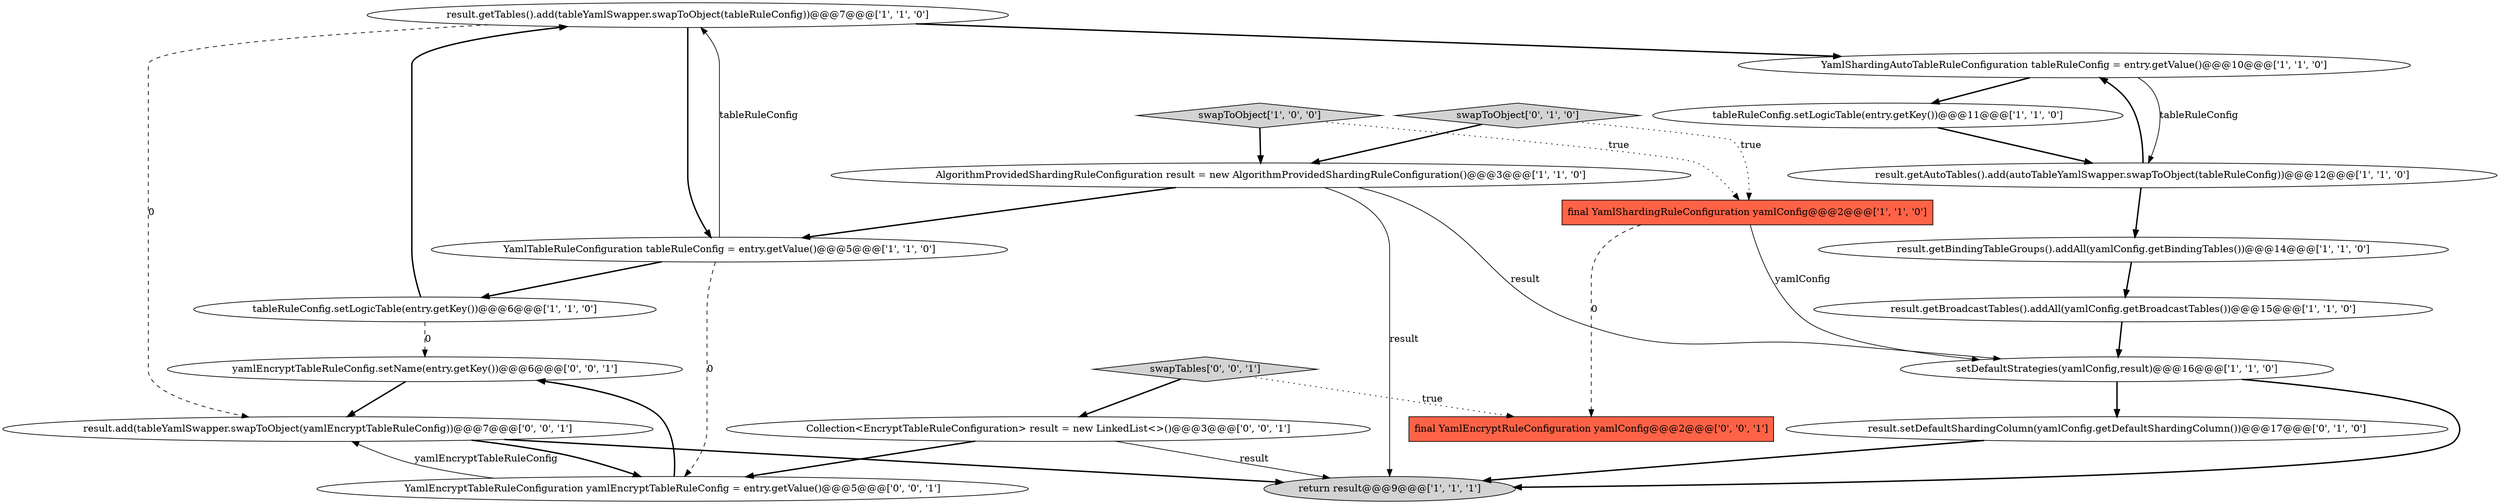digraph {
7 [style = filled, label = "result.getTables().add(tableYamlSwapper.swapToObject(tableRuleConfig))@@@7@@@['1', '1', '0']", fillcolor = white, shape = ellipse image = "AAA0AAABBB1BBB"];
10 [style = filled, label = "result.getBindingTableGroups().addAll(yamlConfig.getBindingTables())@@@14@@@['1', '1', '0']", fillcolor = white, shape = ellipse image = "AAA0AAABBB1BBB"];
18 [style = filled, label = "final YamlEncryptRuleConfiguration yamlConfig@@@2@@@['0', '0', '1']", fillcolor = tomato, shape = box image = "AAA0AAABBB3BBB"];
14 [style = filled, label = "swapToObject['0', '1', '0']", fillcolor = lightgray, shape = diamond image = "AAA0AAABBB2BBB"];
2 [style = filled, label = "setDefaultStrategies(yamlConfig,result)@@@16@@@['1', '1', '0']", fillcolor = white, shape = ellipse image = "AAA0AAABBB1BBB"];
12 [style = filled, label = "YamlShardingAutoTableRuleConfiguration tableRuleConfig = entry.getValue()@@@10@@@['1', '1', '0']", fillcolor = white, shape = ellipse image = "AAA0AAABBB1BBB"];
3 [style = filled, label = "YamlTableRuleConfiguration tableRuleConfig = entry.getValue()@@@5@@@['1', '1', '0']", fillcolor = white, shape = ellipse image = "AAA0AAABBB1BBB"];
5 [style = filled, label = "swapToObject['1', '0', '0']", fillcolor = lightgray, shape = diamond image = "AAA0AAABBB1BBB"];
8 [style = filled, label = "final YamlShardingRuleConfiguration yamlConfig@@@2@@@['1', '1', '0']", fillcolor = tomato, shape = box image = "AAA0AAABBB1BBB"];
13 [style = filled, label = "result.setDefaultShardingColumn(yamlConfig.getDefaultShardingColumn())@@@17@@@['0', '1', '0']", fillcolor = white, shape = ellipse image = "AAA1AAABBB2BBB"];
6 [style = filled, label = "result.getAutoTables().add(autoTableYamlSwapper.swapToObject(tableRuleConfig))@@@12@@@['1', '1', '0']", fillcolor = white, shape = ellipse image = "AAA0AAABBB1BBB"];
1 [style = filled, label = "AlgorithmProvidedShardingRuleConfiguration result = new AlgorithmProvidedShardingRuleConfiguration()@@@3@@@['1', '1', '0']", fillcolor = white, shape = ellipse image = "AAA0AAABBB1BBB"];
17 [style = filled, label = "Collection<EncryptTableRuleConfiguration> result = new LinkedList<>()@@@3@@@['0', '0', '1']", fillcolor = white, shape = ellipse image = "AAA0AAABBB3BBB"];
15 [style = filled, label = "YamlEncryptTableRuleConfiguration yamlEncryptTableRuleConfig = entry.getValue()@@@5@@@['0', '0', '1']", fillcolor = white, shape = ellipse image = "AAA0AAABBB3BBB"];
11 [style = filled, label = "result.getBroadcastTables().addAll(yamlConfig.getBroadcastTables())@@@15@@@['1', '1', '0']", fillcolor = white, shape = ellipse image = "AAA0AAABBB1BBB"];
0 [style = filled, label = "return result@@@9@@@['1', '1', '1']", fillcolor = lightgray, shape = ellipse image = "AAA0AAABBB1BBB"];
19 [style = filled, label = "result.add(tableYamlSwapper.swapToObject(yamlEncryptTableRuleConfig))@@@7@@@['0', '0', '1']", fillcolor = white, shape = ellipse image = "AAA0AAABBB3BBB"];
16 [style = filled, label = "yamlEncryptTableRuleConfig.setName(entry.getKey())@@@6@@@['0', '0', '1']", fillcolor = white, shape = ellipse image = "AAA0AAABBB3BBB"];
20 [style = filled, label = "swapTables['0', '0', '1']", fillcolor = lightgray, shape = diamond image = "AAA0AAABBB3BBB"];
9 [style = filled, label = "tableRuleConfig.setLogicTable(entry.getKey())@@@6@@@['1', '1', '0']", fillcolor = white, shape = ellipse image = "AAA0AAABBB1BBB"];
4 [style = filled, label = "tableRuleConfig.setLogicTable(entry.getKey())@@@11@@@['1', '1', '0']", fillcolor = white, shape = ellipse image = "AAA0AAABBB1BBB"];
5->8 [style = dotted, label="true"];
4->6 [style = bold, label=""];
1->2 [style = solid, label="result"];
8->18 [style = dashed, label="0"];
13->0 [style = bold, label=""];
2->13 [style = bold, label=""];
20->18 [style = dotted, label="true"];
5->1 [style = bold, label=""];
16->19 [style = bold, label=""];
12->4 [style = bold, label=""];
19->15 [style = bold, label=""];
14->8 [style = dotted, label="true"];
15->19 [style = solid, label="yamlEncryptTableRuleConfig"];
8->2 [style = solid, label="yamlConfig"];
7->19 [style = dashed, label="0"];
10->11 [style = bold, label=""];
19->0 [style = bold, label=""];
9->16 [style = dashed, label="0"];
12->6 [style = solid, label="tableRuleConfig"];
11->2 [style = bold, label=""];
6->10 [style = bold, label=""];
7->3 [style = bold, label=""];
14->1 [style = bold, label=""];
1->3 [style = bold, label=""];
7->12 [style = bold, label=""];
17->15 [style = bold, label=""];
3->9 [style = bold, label=""];
15->16 [style = bold, label=""];
1->0 [style = solid, label="result"];
6->12 [style = bold, label=""];
3->15 [style = dashed, label="0"];
20->17 [style = bold, label=""];
2->0 [style = bold, label=""];
17->0 [style = solid, label="result"];
3->7 [style = solid, label="tableRuleConfig"];
9->7 [style = bold, label=""];
}
